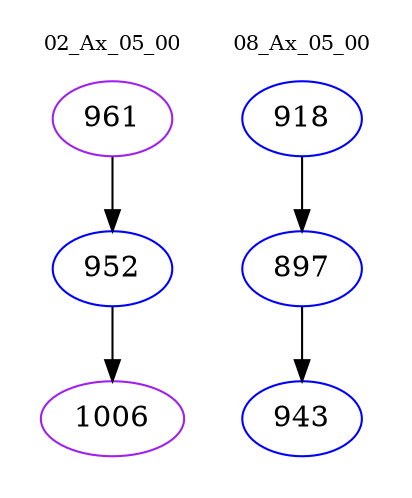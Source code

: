 digraph{
subgraph cluster_0 {
color = white
label = "02_Ax_05_00";
fontsize=10;
T0_961 [label="961", color="purple"]
T0_961 -> T0_952 [color="black"]
T0_952 [label="952", color="blue"]
T0_952 -> T0_1006 [color="black"]
T0_1006 [label="1006", color="purple"]
}
subgraph cluster_1 {
color = white
label = "08_Ax_05_00";
fontsize=10;
T1_918 [label="918", color="blue"]
T1_918 -> T1_897 [color="black"]
T1_897 [label="897", color="blue"]
T1_897 -> T1_943 [color="black"]
T1_943 [label="943", color="blue"]
}
}
